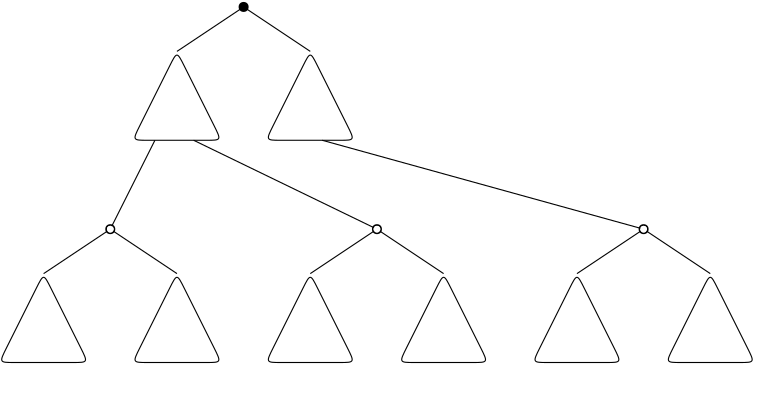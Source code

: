 <?xml version="1.0"?>
<!DOCTYPE ipe SYSTEM "ipe.dtd">
<ipe version="70010" creator="Ipe 7.0.10">
<info created="D:20120312153850" modified="D:20120312154632"/>
<ipestyle name="basic">
<symbol name="arrow/arc(spx)">
<path stroke="sym-stroke" fill="sym-stroke" pen="sym-pen">
0 0 m
-1 0.333 l
-1 -0.333 l
h
</path>
</symbol>
<symbol name="arrow/farc(spx)">
<path stroke="sym-stroke" fill="white" pen="sym-pen">
0 0 m
-1 0.333 l
-1 -0.333 l
h
</path>
</symbol>
<symbol name="mark/circle(sx)" transformations="translations">
<path fill="sym-stroke">
0.6 0 0 0.6 0 0 e
0.4 0 0 0.4 0 0 e
</path>
</symbol>
<symbol name="mark/disk(sx)" transformations="translations">
<path fill="sym-stroke">
0.6 0 0 0.6 0 0 e
</path>
</symbol>
<symbol name="mark/fdisk(sfx)" transformations="translations">
<group>
<path fill="sym-stroke" fillrule="eofill">
0.6 0 0 0.6 0 0 e
0.4 0 0 0.4 0 0 e
</path>
<path fill="sym-fill">
0.4 0 0 0.4 0 0 e
</path>
</group>
</symbol>
<symbol name="mark/box(sx)" transformations="translations">
<path fill="sym-stroke" fillrule="eofill">
-0.6 -0.6 m
0.6 -0.6 l
0.6 0.6 l
-0.6 0.6 l
h
-0.4 -0.4 m
0.4 -0.4 l
0.4 0.4 l
-0.4 0.4 l
h
</path>
</symbol>
<symbol name="mark/square(sx)" transformations="translations">
<path fill="sym-stroke">
-0.6 -0.6 m
0.6 -0.6 l
0.6 0.6 l
-0.6 0.6 l
h
</path>
</symbol>
<symbol name="mark/fsquare(sfx)" transformations="translations">
<group>
<path fill="sym-stroke" fillrule="eofill">
-0.6 -0.6 m
0.6 -0.6 l
0.6 0.6 l
-0.6 0.6 l
h
-0.4 -0.4 m
0.4 -0.4 l
0.4 0.4 l
-0.4 0.4 l
h
</path>
<path fill="sym-fill">
-0.4 -0.4 m
0.4 -0.4 l
0.4 0.4 l
-0.4 0.4 l
h
</path>
</group>
</symbol>
<symbol name="mark/cross(sx)" transformations="translations">
<group>
<path fill="sym-stroke">
-0.43 -0.57 m
0.57 0.43 l
0.43 0.57 l
-0.57 -0.43 l
h
</path>
<path fill="sym-stroke">
-0.43 0.57 m
0.57 -0.43 l
0.43 -0.57 l
-0.57 0.43 l
h
</path>
</group>
</symbol>
<symbol name="arrow/fnormal(spx)">
<path stroke="sym-stroke" fill="white" pen="sym-pen">
0 0 m
-1 0.333 l
-1 -0.333 l
h
</path>
</symbol>
<symbol name="arrow/pointed(spx)">
<path stroke="sym-stroke" fill="sym-stroke" pen="sym-pen">
0 0 m
-1 0.333 l
-0.8 0 l
-1 -0.333 l
h
</path>
</symbol>
<symbol name="arrow/fpointed(spx)">
<path stroke="sym-stroke" fill="white" pen="sym-pen">
0 0 m
-1 0.333 l
-0.8 0 l
-1 -0.333 l
h
</path>
</symbol>
<symbol name="arrow/linear(spx)">
<path stroke="sym-stroke" pen="sym-pen">
-1 0.333 m
0 0 l
-1 -0.333 l
</path>
</symbol>
<symbol name="arrow/fdouble(spx)">
<path stroke="sym-stroke" fill="white" pen="sym-pen">
0 0 m
-1 0.333 l
-1 -0.333 l
h
-1 0 m
-2 0.333 l
-2 -0.333 l
h
</path>
</symbol>
<symbol name="arrow/double(spx)">
<path stroke="sym-stroke" fill="sym-stroke" pen="sym-pen">
0 0 m
-1 0.333 l
-1 -0.333 l
h
-1 0 m
-2 0.333 l
-2 -0.333 l
h
</path>
</symbol>
<pen name="heavier" value="0.8"/>
<pen name="fat" value="1.2"/>
<pen name="ultrafat" value="2"/>
<symbolsize name="large" value="5"/>
<symbolsize name="small" value="2"/>
<symbolsize name="tiny" value="1.1"/>
<arrowsize name="large" value="10"/>
<arrowsize name="small" value="5"/>
<arrowsize name="tiny" value="3"/>
<color name="red" value="1 0 0"/>
<color name="green" value="0 1 0"/>
<color name="blue" value="0 0 1"/>
<color name="yellow" value="1 1 0"/>
<color name="orange" value="1 0.647 0"/>
<color name="gold" value="1 0.843 0"/>
<color name="purple" value="0.627 0.125 0.941"/>
<color name="gray" value="0.745"/>
<color name="brown" value="0.647 0.165 0.165"/>
<color name="navy" value="0 0 0.502"/>
<color name="pink" value="1 0.753 0.796"/>
<color name="seagreen" value="0.18 0.545 0.341"/>
<color name="turquoise" value="0.251 0.878 0.816"/>
<color name="violet" value="0.933 0.51 0.933"/>
<color name="darkblue" value="0 0 0.545"/>
<color name="darkcyan" value="0 0.545 0.545"/>
<color name="darkgray" value="0.663"/>
<color name="darkgreen" value="0 0.392 0"/>
<color name="darkmagenta" value="0.545 0 0.545"/>
<color name="darkorange" value="1 0.549 0"/>
<color name="darkred" value="0.545 0 0"/>
<color name="lightblue" value="0.678 0.847 0.902"/>
<color name="lightcyan" value="0.878 1 1"/>
<color name="lightgray" value="0.827"/>
<color name="lightgreen" value="0.565 0.933 0.565"/>
<color name="lightyellow" value="1 1 0.878"/>
<dashstyle name="dashed" value="[4] 0"/>
<dashstyle name="dotted" value="[1 3] 0"/>
<dashstyle name="dash dotted" value="[4 2 1 2] 0"/>
<dashstyle name="dash dot dotted" value="[4 2 1 2 1 2] 0"/>
<textsize name="large" value="\large"/>
<textsize name="Large" value="\Large"/>
<textsize name="LARGE" value="\LARGE"/>
<textsize name="huge" value="\huge"/>
<textsize name="Huge" value="\Huge"/>
<textsize name="small" value="\small"/>
<textsize name="footnote" value="\footnotesize"/>
<textsize name="tiny" value="\tiny"/>
<textstyle name="center" begin="\begin{center}" end="\end{center}"/>
<textstyle name="itemize" begin="\begin{itemize}" end="\end{itemize}"/>
<textstyle name="item" begin="\begin{itemize}\item{}" end="\end{itemize}"/>
<gridsize name="4 pts" value="4"/>
<gridsize name="8 pts (~3 mm)" value="8"/>
<gridsize name="16 pts (~6 mm)" value="16"/>
<gridsize name="32 pts (~12 mm)" value="32"/>
<gridsize name="10 pts (~3.5 mm)" value="10"/>
<gridsize name="20 pts (~7 mm)" value="20"/>
<gridsize name="14 pts (~5 mm)" value="14"/>
<gridsize name="28 pts (~10 mm)" value="28"/>
<gridsize name="56 pts (~20 mm)" value="56"/>
<anglesize name="90 deg" value="90"/>
<anglesize name="60 deg" value="60"/>
<anglesize name="45 deg" value="45"/>
<anglesize name="30 deg" value="30"/>
<anglesize name="22.5 deg" value="22.5"/>
<tiling name="falling" angle="-60" step="4" width="1"/>
<tiling name="rising" angle="30" step="4" width="1"/>
</ipestyle>
<page>
<layer name="alpha"/>
<layer name="beta"/>
<view layers="alpha" active="alpha"/>
<view layers="alpha beta" active="beta"/>
<group layer="alpha">
<path stroke="black" fill="white">
224 384
224 384
208 352
208 352
240 352
240 352 u
</path>
<path matrix="1 0 0 1 48 0" stroke="black" fill="white">
224 384
224 384
208 352
208 352
240 352
240 352 u
</path>
</group>
<group>
<path matrix="1 0 0 1 96 0" stroke="black" fill="white">
224 384
224 384
208 352
208 352
240 352
240 352 u
</path>
<path matrix="1 0 0 1 144 0" stroke="black" fill="white">
224 384
224 384
208 352
208 352
240 352
240 352 u
</path>
</group>
<group>
<path matrix="1 0 0 1 192 0" stroke="black" fill="white">
224 384
224 384
208 352
208 352
240 352
240 352 u
</path>
<path matrix="1 0 0 1 240 0" stroke="black" fill="white">
224 384
224 384
208 352
208 352
240 352
240 352 u
</path>
</group>
<group matrix="1 0 0 1 48 80">
<path stroke="black" fill="white">
224 384
224 384
208 352
208 352
240 352
240 352 u
</path>
<path matrix="1 0 0 1 48 0" stroke="black" fill="white">
224 384
224 384
208 352
208 352
240 352
240 352 u
</path>
</group>
<path stroke="black" fill="white">
248 400 m
224 384 l
</path>
<path stroke="black" fill="white">
248 400 m
272 384 l
</path>
<path stroke="black" fill="white">
344 400 m
320 384 l
</path>
<path stroke="black" fill="white">
344 400 m
368 384 l
</path>
<path stroke="black" fill="white">
264.071 432 m
248 400 l
</path>
<path stroke="black" fill="white">
278.007 432 m
344 400 l
</path>
<path stroke="black" fill="white">
324.282 432 m
440 400 l
</path>
<path stroke="black" fill="white">
440 400 m
416 384 l
</path>
<path stroke="black" fill="white">
440 400 m
464 384 l
</path>
<path stroke="black" fill="white">
296 480 m
272 464 l
</path>
<path stroke="black" fill="white">
296 480 m
320 464 l
</path>
<use matrix="1 0 0 1 8 0" name="mark/fdisk(sfx)" pos="240 400" size="normal" stroke="black" fill="white"/>
<use matrix="1 0 0 1 -8 0" name="mark/fdisk(sfx)" pos="448 400" size="normal" stroke="black" fill="white"/>
<use matrix="1 0 0 1 -8 0" name="mark/fdisk(sfx)" pos="352 400" size="normal" stroke="black" fill="white"/>
<use matrix="1 0 0 1 56 80" name="mark/disk(sx)" pos="240 400" size="normal" stroke="black"/>
<use layer="beta" name="mark/disk(sx)" pos="273.519 443.402" size="normal" stroke="black"/>
<use name="mark/disk(sx)" pos="468.212 359.703" size="normal" stroke="black"/>
<group matrix="1 0 0 1 48 80">
<path stroke="black" fill="white" pen="ultrafat" cap="1">
208 384 m
240 352 l
</path>
<path stroke="black" fill="white" pen="ultrafat" cap="1">
240 384 m
208 352 l
</path>
</group>
<group matrix="1 0 0 1 96 80">
<path stroke="black" fill="white" pen="ultrafat" cap="1">
208 384 m
240 352 l
</path>
<path stroke="black" fill="white" pen="ultrafat" cap="1">
240 384 m
208 352 l
</path>
</group>
<group matrix="1 0 0 1 240 0">
<path stroke="black" fill="white" pen="ultrafat" cap="1">
208 384 m
240 352 l
</path>
<path stroke="black" fill="white" pen="ultrafat" cap="1">
240 384 m
208 352 l
</path>
</group>
<use name="mark/disk(sx)" pos="376.083 352" size="normal" stroke="black"/>
<group matrix="1 0 0 1 144 0">
<path stroke="black" fill="white" pen="ultrafat" cap="1">
208 384 m
240 352 l
</path>
<path stroke="black" fill="white" pen="ultrafat" cap="1">
240 384 m
208 352 l
</path>
</group>
<use name="mark/fdisk(sfx)" pos="265.527 352" size="normal" stroke="black" fill="white"/>
<use name="mark/fdisk(sfx)" pos="324.927 352" size="normal" stroke="black" fill="white"/>
<text transformations="translations" pos="265.028 343.327" stroke="black" type="label" width="5.694" height="4.289" depth="0" valign="baseline">$x$</text>
<text transformations="translations" pos="322.85 342.316" stroke="black" type="label" width="5.242" height="4.297" depth="1.93" valign="baseline">$y$</text>
<text transformations="translations" pos="235.309 402.159" stroke="black" type="label" width="8.489" height="7.49" depth="0" valign="baseline">$x&apos;$</text>
<text transformations="translations" pos="351.154 398.924" stroke="black" type="label" width="8.037" height="7.497" depth="1.93" valign="baseline">$y&apos;$</text>
<path stroke="purple" pen="fat">
265.527 352 m
266.443 361.522
273.519 367.992
271.296 375.27
272 384
272 384
248 400
248 400
248 400 s
</path>
<path stroke="purple" pen="fat">
324.927 352 m
319.413 360.916
323.86 365.768
321.637 377.292
320 384
320 384
344 400 s
</path>
<path stroke="purple" pen="fat">
248 400 m
274.733 396.902
277.765 404.787
291.513 396.7
306.271 401.148
314.156 394.274
344 400 s
</path>
</page>
</ipe>
